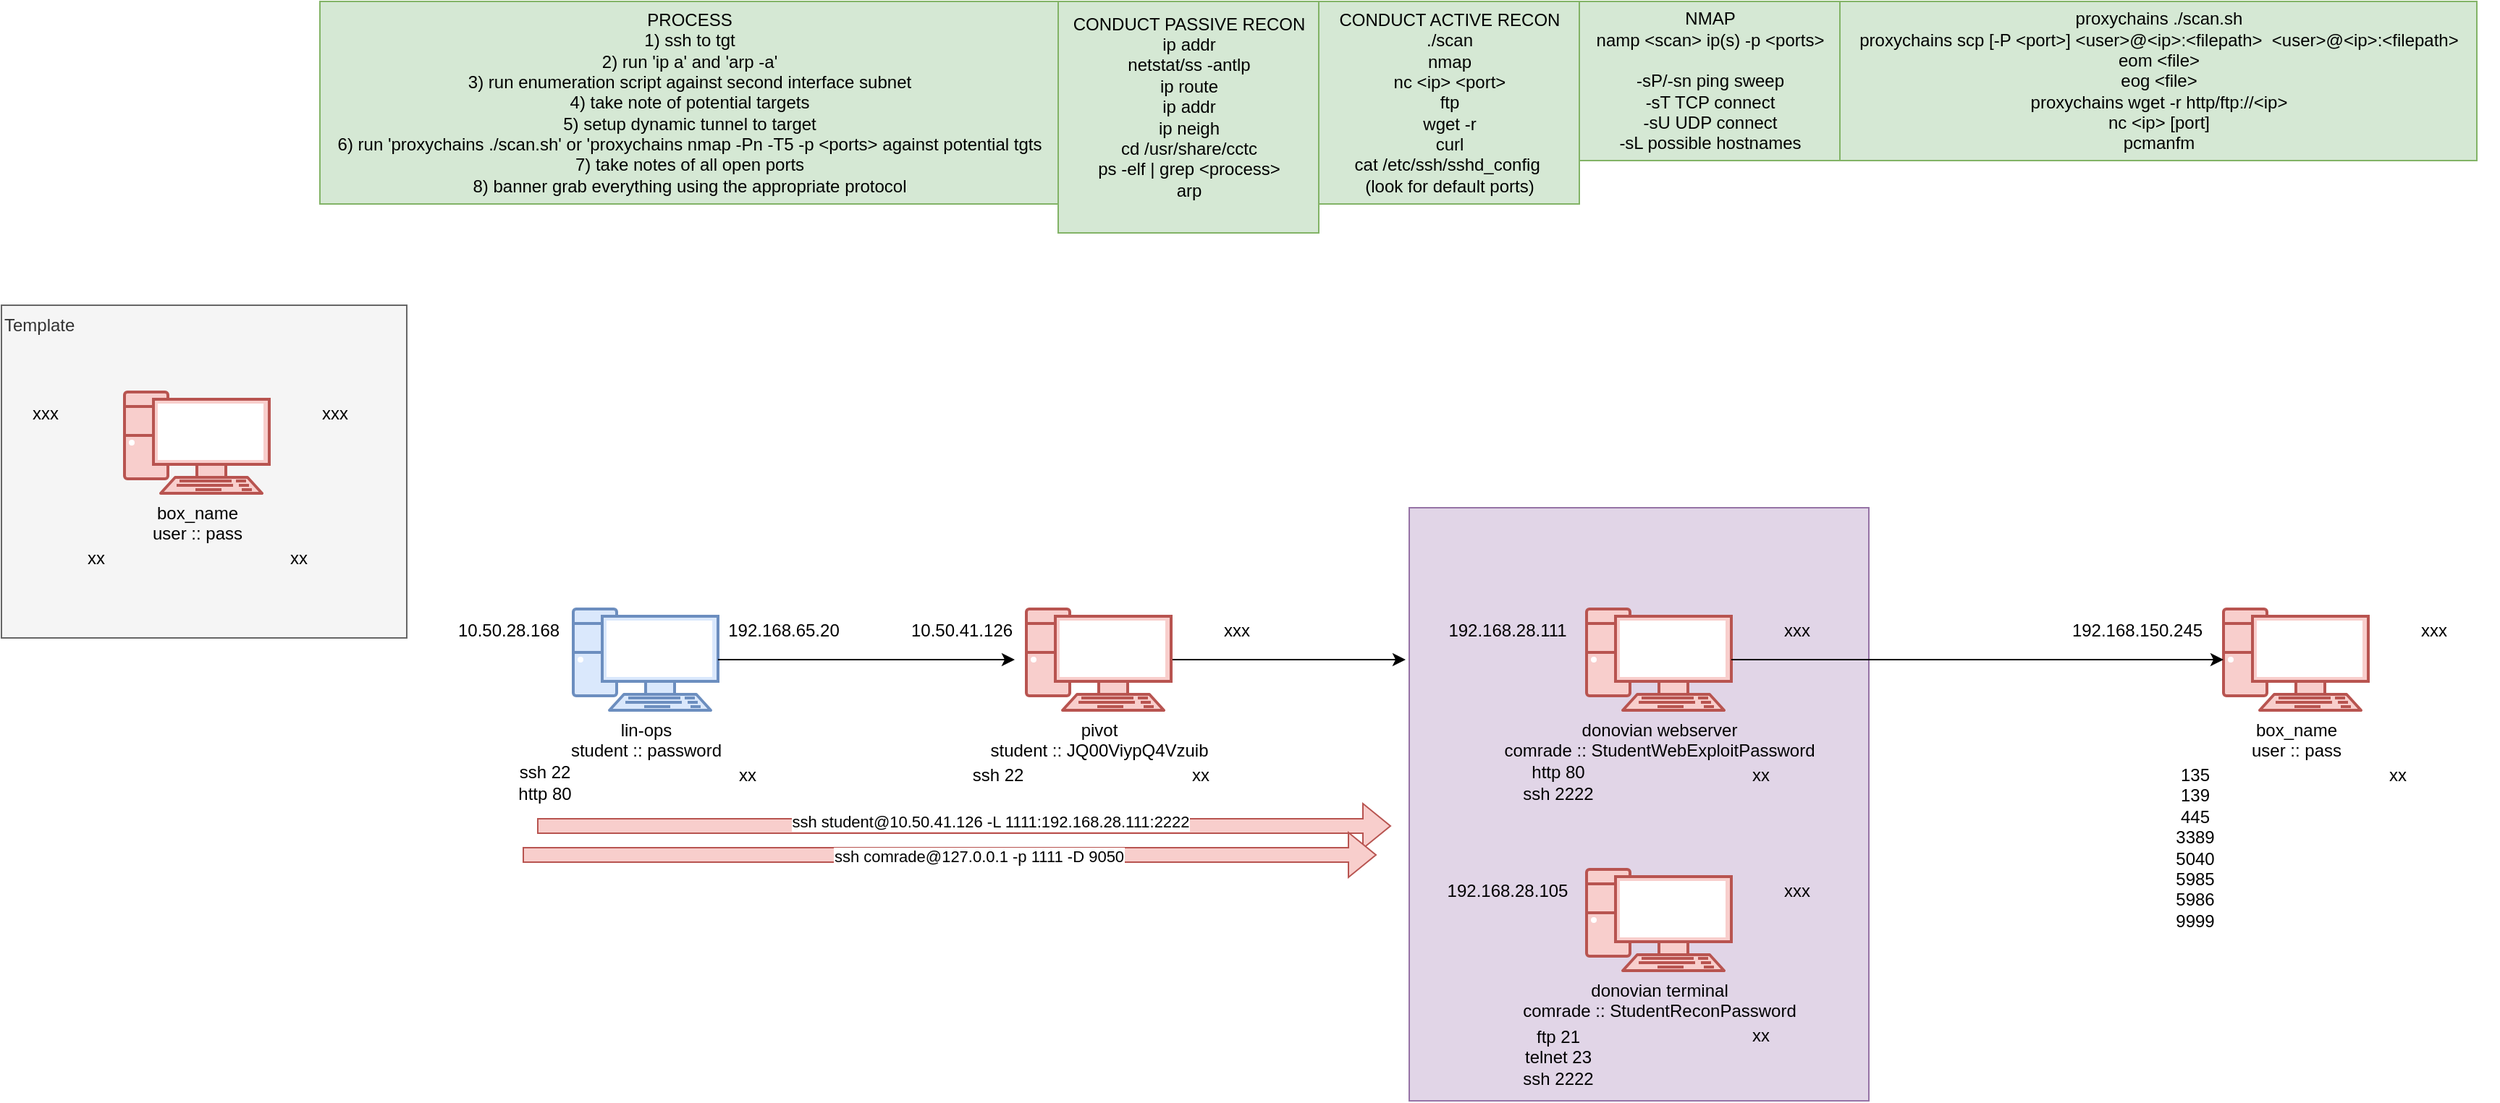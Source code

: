 <mxfile version="24.6.4" type="github">
  <diagram name="Page-1" id="VAzoH1neroOfFK-yLbb0">
    <mxGraphModel dx="2284" dy="1920" grid="1" gridSize="10" guides="1" tooltips="1" connect="1" arrows="1" fold="1" page="1" pageScale="1" pageWidth="850" pageHeight="1100" math="0" shadow="0">
      <root>
        <mxCell id="0" />
        <mxCell id="1" parent="0" />
        <mxCell id="eyd0NGNvjN7dqUFxBNF8-30" value="" style="whiteSpace=wrap;html=1;fillColor=#e1d5e7;strokeColor=#9673a6;" vertex="1" parent="1">
          <mxGeometry x="612.5" y="140" width="317.5" height="410" as="geometry" />
        </mxCell>
        <mxCell id="xVPMfvStoHBgOn6tB0-w-1" value="Template" style="whiteSpace=wrap;html=1;verticalAlign=top;align=left;fillColor=#f5f5f5;fontColor=#333333;strokeColor=#666666;" parent="1" vertex="1">
          <mxGeometry x="-360" width="280" height="230" as="geometry" />
        </mxCell>
        <mxCell id="sldUWmz9j1VIk2YLgOAo-1" value="" style="group" parent="1" vertex="1" connectable="0">
          <mxGeometry x="-310" y="40" width="225" height="150" as="geometry" />
        </mxCell>
        <mxCell id="sldUWmz9j1VIk2YLgOAo-2" value="" style="group" parent="sldUWmz9j1VIk2YLgOAo-1" vertex="1" connectable="0">
          <mxGeometry y="20" width="225" height="130" as="geometry" />
        </mxCell>
        <mxCell id="sldUWmz9j1VIk2YLgOAo-3" value="box_name&lt;div&gt;user :: pass&lt;/div&gt;" style="verticalAlign=top;verticalLabelPosition=bottom;labelPosition=center;align=center;html=1;outlineConnect=0;fillColor=#f8cecc;strokeColor=#b85450;gradientDirection=north;strokeWidth=2;shape=mxgraph.networks.pc;" parent="sldUWmz9j1VIk2YLgOAo-2" vertex="1">
          <mxGeometry x="35" width="100" height="70" as="geometry" />
        </mxCell>
        <mxCell id="sldUWmz9j1VIk2YLgOAo-4" value="xx" style="text;html=1;align=center;verticalAlign=middle;resizable=0;points=[];autosize=1;strokeColor=none;fillColor=none;" parent="sldUWmz9j1VIk2YLgOAo-2" vertex="1">
          <mxGeometry x="-5" y="100" width="40" height="30" as="geometry" />
        </mxCell>
        <mxCell id="sldUWmz9j1VIk2YLgOAo-5" value="xxx" style="text;html=1;align=center;verticalAlign=middle;resizable=0;points=[];autosize=1;strokeColor=none;fillColor=none;" parent="sldUWmz9j1VIk2YLgOAo-2" vertex="1">
          <mxGeometry x="160" width="40" height="30" as="geometry" />
        </mxCell>
        <mxCell id="sldUWmz9j1VIk2YLgOAo-20" value="xx" style="text;html=1;align=center;verticalAlign=middle;resizable=0;points=[];autosize=1;strokeColor=none;fillColor=none;" parent="sldUWmz9j1VIk2YLgOAo-2" vertex="1">
          <mxGeometry x="135" y="100" width="40" height="30" as="geometry" />
        </mxCell>
        <mxCell id="sldUWmz9j1VIk2YLgOAo-21" value="" style="group" parent="1" vertex="1" connectable="0">
          <mxGeometry y="190" width="230" height="155" as="geometry" />
        </mxCell>
        <mxCell id="sldUWmz9j1VIk2YLgOAo-22" value="" style="group" parent="sldUWmz9j1VIk2YLgOAo-21" vertex="1" connectable="0">
          <mxGeometry y="20" width="230" height="135" as="geometry" />
        </mxCell>
        <mxCell id="sldUWmz9j1VIk2YLgOAo-23" value="lin-ops&lt;div&gt;student :: password&lt;/div&gt;" style="verticalAlign=top;verticalLabelPosition=bottom;labelPosition=center;align=center;html=1;outlineConnect=0;fillColor=#dae8fc;strokeColor=#6c8ebf;gradientDirection=north;strokeWidth=2;shape=mxgraph.networks.pc;" parent="sldUWmz9j1VIk2YLgOAo-22" vertex="1">
          <mxGeometry x="35" width="100" height="70" as="geometry" />
        </mxCell>
        <mxCell id="sldUWmz9j1VIk2YLgOAo-24" value="ssh 22&lt;div&gt;http 80&lt;/div&gt;" style="text;html=1;align=center;verticalAlign=middle;resizable=0;points=[];autosize=1;strokeColor=none;fillColor=none;" parent="sldUWmz9j1VIk2YLgOAo-22" vertex="1">
          <mxGeometry x="-15" y="100" width="60" height="40" as="geometry" />
        </mxCell>
        <mxCell id="sldUWmz9j1VIk2YLgOAo-25" value="192.168.65.20" style="text;html=1;align=center;verticalAlign=middle;resizable=0;points=[];autosize=1;strokeColor=none;fillColor=none;" parent="sldUWmz9j1VIk2YLgOAo-22" vertex="1">
          <mxGeometry x="130" width="100" height="30" as="geometry" />
        </mxCell>
        <mxCell id="sldUWmz9j1VIk2YLgOAo-26" value="10.50.28.168" style="text;html=1;align=center;verticalAlign=middle;resizable=0;points=[];autosize=1;strokeColor=none;fillColor=none;" parent="sldUWmz9j1VIk2YLgOAo-22" vertex="1">
          <mxGeometry x="-55" width="90" height="30" as="geometry" />
        </mxCell>
        <mxCell id="sldUWmz9j1VIk2YLgOAo-27" value="xx" style="text;html=1;align=center;verticalAlign=middle;resizable=0;points=[];autosize=1;strokeColor=none;fillColor=none;" parent="sldUWmz9j1VIk2YLgOAo-22" vertex="1">
          <mxGeometry x="135" y="100" width="40" height="30" as="geometry" />
        </mxCell>
        <mxCell id="sldUWmz9j1VIk2YLgOAo-28" value="" style="group" parent="1" vertex="1" connectable="0">
          <mxGeometry x="313" y="190" width="225" height="150" as="geometry" />
        </mxCell>
        <mxCell id="sldUWmz9j1VIk2YLgOAo-29" value="" style="group" parent="sldUWmz9j1VIk2YLgOAo-28" vertex="1" connectable="0">
          <mxGeometry y="20" width="225" height="130" as="geometry" />
        </mxCell>
        <mxCell id="eyd0NGNvjN7dqUFxBNF8-34" style="edgeStyle=orthogonalEdgeStyle;rounded=0;orthogonalLoop=1;jettySize=auto;html=1;exitX=1;exitY=0.5;exitDx=0;exitDy=0;exitPerimeter=0;" edge="1" parent="sldUWmz9j1VIk2YLgOAo-29" source="sldUWmz9j1VIk2YLgOAo-30">
          <mxGeometry relative="1" as="geometry">
            <mxPoint x="297" y="35" as="targetPoint" />
          </mxGeometry>
        </mxCell>
        <mxCell id="sldUWmz9j1VIk2YLgOAo-30" value="&lt;div&gt;pivot&lt;/div&gt;&lt;div&gt;student :: JQ00ViypQ4Vzuib&lt;/div&gt;" style="verticalAlign=top;verticalLabelPosition=bottom;labelPosition=center;align=center;html=1;outlineConnect=0;fillColor=#f8cecc;strokeColor=#b85450;gradientDirection=north;strokeWidth=2;shape=mxgraph.networks.pc;" parent="sldUWmz9j1VIk2YLgOAo-29" vertex="1">
          <mxGeometry x="35" width="100" height="70" as="geometry" />
        </mxCell>
        <mxCell id="sldUWmz9j1VIk2YLgOAo-31" value="ssh 22" style="text;html=1;align=center;verticalAlign=middle;resizable=0;points=[];autosize=1;strokeColor=none;fillColor=none;" parent="sldUWmz9j1VIk2YLgOAo-29" vertex="1">
          <mxGeometry x="-15" y="100" width="60" height="30" as="geometry" />
        </mxCell>
        <mxCell id="sldUWmz9j1VIk2YLgOAo-32" value="xxx" style="text;html=1;align=center;verticalAlign=middle;resizable=0;points=[];autosize=1;strokeColor=none;fillColor=none;" parent="sldUWmz9j1VIk2YLgOAo-29" vertex="1">
          <mxGeometry x="160" width="40" height="30" as="geometry" />
        </mxCell>
        <mxCell id="sldUWmz9j1VIk2YLgOAo-33" value="10.50.41.126" style="text;html=1;align=center;verticalAlign=middle;resizable=0;points=[];autosize=1;strokeColor=none;fillColor=none;" parent="sldUWmz9j1VIk2YLgOAo-29" vertex="1">
          <mxGeometry x="-55" width="90" height="30" as="geometry" />
        </mxCell>
        <mxCell id="sldUWmz9j1VIk2YLgOAo-34" value="xx" style="text;html=1;align=center;verticalAlign=middle;resizable=0;points=[];autosize=1;strokeColor=none;fillColor=none;" parent="sldUWmz9j1VIk2YLgOAo-29" vertex="1">
          <mxGeometry x="135" y="100" width="40" height="30" as="geometry" />
        </mxCell>
        <mxCell id="sldUWmz9j1VIk2YLgOAo-37" style="edgeStyle=orthogonalEdgeStyle;rounded=0;orthogonalLoop=1;jettySize=auto;html=1;exitX=1;exitY=0.5;exitDx=0;exitDy=0;exitPerimeter=0;" parent="1" source="sldUWmz9j1VIk2YLgOAo-23" edge="1">
          <mxGeometry relative="1" as="geometry">
            <mxPoint x="340" y="245" as="targetPoint" />
          </mxGeometry>
        </mxCell>
        <mxCell id="scS4vU-XQMT1hmCbZy8Z-1" value="CONDUCT PASSIVE RECON&lt;div&gt;ip addr&lt;/div&gt;&lt;div&gt;netstat/ss -antlp&lt;/div&gt;&lt;div&gt;ip route&lt;/div&gt;&lt;div&gt;ip addr&lt;/div&gt;&lt;div&gt;ip neigh&lt;/div&gt;&lt;div&gt;cd /usr/share/cctc&lt;/div&gt;&lt;div&gt;ps -elf | grep &amp;lt;process&amp;gt;&lt;/div&gt;&lt;div&gt;arp&lt;/div&gt;&lt;div&gt;&lt;br&gt;&lt;/div&gt;" style="text;html=1;align=center;verticalAlign=middle;resizable=0;points=[];autosize=1;strokeColor=#82b366;fillColor=#d5e8d4;" parent="1" vertex="1">
          <mxGeometry x="370" y="-210" width="180" height="160" as="geometry" />
        </mxCell>
        <mxCell id="scS4vU-XQMT1hmCbZy8Z-2" value="&lt;div&gt;CONDUCT ACTIVE RECON&lt;/div&gt;&lt;div&gt;./scan&lt;/div&gt;&lt;div&gt;nmap&lt;/div&gt;&lt;div&gt;nc &amp;lt;ip&amp;gt; &amp;lt;port&amp;gt;&lt;/div&gt;&lt;div&gt;ftp&lt;/div&gt;&lt;div&gt;wget -r&lt;/div&gt;&lt;div&gt;curl&lt;/div&gt;&lt;div&gt;cat /etc/ssh/sshd_config&amp;nbsp;&lt;/div&gt;&lt;div&gt;(look for default ports)&lt;/div&gt;" style="text;html=1;align=center;verticalAlign=middle;resizable=0;points=[];autosize=1;strokeColor=#82b366;fillColor=#d5e8d4;" parent="1" vertex="1">
          <mxGeometry x="550" y="-210" width="180" height="140" as="geometry" />
        </mxCell>
        <mxCell id="scS4vU-XQMT1hmCbZy8Z-3" value="proxychains ./scan.sh&lt;div&gt;proxychains scp [-P &amp;lt;port&amp;gt;] &amp;lt;user&amp;gt;@&amp;lt;ip&amp;gt;:&amp;lt;filepath&amp;gt;&amp;nbsp; &amp;lt;user&amp;gt;@&amp;lt;ip&amp;gt;:&amp;lt;filepath&amp;gt;&lt;/div&gt;&lt;div&gt;eom &amp;lt;file&amp;gt;&lt;/div&gt;&lt;div&gt;eog &amp;lt;file&amp;gt;&lt;/div&gt;&lt;div&gt;proxychains wget -r http/ftp://&amp;lt;ip&amp;gt;&lt;/div&gt;&lt;div&gt;nc &amp;lt;ip&amp;gt; [port]&lt;/div&gt;&lt;div&gt;pcmanfm&lt;/div&gt;" style="text;html=1;align=center;verticalAlign=middle;resizable=0;points=[];autosize=1;strokeColor=#82b366;fillColor=#d5e8d4;" parent="1" vertex="1">
          <mxGeometry x="910" y="-210" width="440" height="110" as="geometry" />
        </mxCell>
        <mxCell id="scS4vU-XQMT1hmCbZy8Z-4" value="&lt;div&gt;NMAP&lt;/div&gt;&lt;div&gt;namp &amp;lt;scan&amp;gt; ip(s) -p &amp;lt;ports&amp;gt;&lt;/div&gt;&lt;div&gt;&lt;br&gt;&lt;/div&gt;&lt;div&gt;&lt;span style=&quot;background-color: initial;&quot;&gt;-sP/-sn ping sweep&lt;/span&gt;&lt;br&gt;&lt;/div&gt;&lt;div&gt;-sT TCP connect&lt;/div&gt;&lt;div&gt;-sU UDP connect&lt;/div&gt;&lt;div&gt;-sL possible hostnames&lt;br&gt;&lt;/div&gt;" style="text;html=1;align=center;verticalAlign=middle;resizable=0;points=[];autosize=1;strokeColor=#82b366;fillColor=#d5e8d4;" parent="1" vertex="1">
          <mxGeometry x="730" y="-210" width="180" height="110" as="geometry" />
        </mxCell>
        <mxCell id="scS4vU-XQMT1hmCbZy8Z-5" value="&lt;div&gt;PROCESS&lt;/div&gt;&lt;div&gt;1) ssh to tgt&lt;/div&gt;&lt;div&gt;2) run &#39;ip a&#39; and &#39;arp -a&#39;&lt;/div&gt;&lt;div&gt;3) run enumeration script against second interface subnet&lt;/div&gt;&lt;div&gt;4) take note of potential targets&lt;/div&gt;&lt;div&gt;5) setup dynamic tunnel to target&lt;/div&gt;&lt;div&gt;6) run &#39;proxychains ./scan.sh&#39; or &#39;proxychains nmap -Pn -T5 -p &amp;lt;ports&amp;gt; against potential tgts&lt;/div&gt;&lt;div&gt;7) take notes of all open ports&lt;/div&gt;&lt;div&gt;8) banner grab everything using the appropriate protocol&lt;/div&gt;" style="text;html=1;align=center;verticalAlign=middle;resizable=0;points=[];autosize=1;strokeColor=#82b366;fillColor=#d5e8d4;" parent="1" vertex="1">
          <mxGeometry x="-140" y="-210" width="510" height="140" as="geometry" />
        </mxCell>
        <mxCell id="sldUWmz9j1VIk2YLgOAo-6" value="xxx" style="text;html=1;align=center;verticalAlign=middle;resizable=0;points=[];autosize=1;strokeColor=none;fillColor=none;" parent="1" vertex="1">
          <mxGeometry x="-350" y="60" width="40" height="30" as="geometry" />
        </mxCell>
        <mxCell id="eyd0NGNvjN7dqUFxBNF8-31" value="" style="group" vertex="1" connectable="0" parent="1">
          <mxGeometry x="1060" y="190" width="305" height="230" as="geometry" />
        </mxCell>
        <mxCell id="eyd0NGNvjN7dqUFxBNF8-22" value="" style="group" vertex="1" connectable="0" parent="eyd0NGNvjN7dqUFxBNF8-31">
          <mxGeometry x="80" width="225" height="230" as="geometry" />
        </mxCell>
        <mxCell id="eyd0NGNvjN7dqUFxBNF8-23" value="" style="group" vertex="1" connectable="0" parent="eyd0NGNvjN7dqUFxBNF8-22">
          <mxGeometry y="20" width="225" height="210" as="geometry" />
        </mxCell>
        <mxCell id="eyd0NGNvjN7dqUFxBNF8-24" value="box_name&lt;div&gt;user :: pass&lt;/div&gt;" style="verticalAlign=top;verticalLabelPosition=bottom;labelPosition=center;align=center;html=1;outlineConnect=0;fillColor=#f8cecc;strokeColor=#b85450;gradientDirection=north;strokeWidth=2;shape=mxgraph.networks.pc;" vertex="1" parent="eyd0NGNvjN7dqUFxBNF8-23">
          <mxGeometry x="35" width="100" height="70" as="geometry" />
        </mxCell>
        <mxCell id="eyd0NGNvjN7dqUFxBNF8-25" value="135&lt;div&gt;139&lt;/div&gt;&lt;div&gt;445&lt;/div&gt;&lt;div&gt;3389&lt;/div&gt;&lt;div&gt;5040&lt;/div&gt;&lt;div&gt;5985&lt;/div&gt;&lt;div&gt;5986&lt;/div&gt;&lt;div&gt;9999&lt;/div&gt;" style="text;html=1;align=center;verticalAlign=middle;resizable=0;points=[];autosize=1;strokeColor=none;fillColor=none;" vertex="1" parent="eyd0NGNvjN7dqUFxBNF8-23">
          <mxGeometry x="-10" y="100" width="50" height="130" as="geometry" />
        </mxCell>
        <mxCell id="eyd0NGNvjN7dqUFxBNF8-26" value="xxx" style="text;html=1;align=center;verticalAlign=middle;resizable=0;points=[];autosize=1;strokeColor=none;fillColor=none;" vertex="1" parent="eyd0NGNvjN7dqUFxBNF8-23">
          <mxGeometry x="160" width="40" height="30" as="geometry" />
        </mxCell>
        <mxCell id="eyd0NGNvjN7dqUFxBNF8-28" value="xx" style="text;html=1;align=center;verticalAlign=middle;resizable=0;points=[];autosize=1;strokeColor=none;fillColor=none;" vertex="1" parent="eyd0NGNvjN7dqUFxBNF8-23">
          <mxGeometry x="135" y="100" width="40" height="30" as="geometry" />
        </mxCell>
        <mxCell id="eyd0NGNvjN7dqUFxBNF8-27" value="192.168.150.245" style="text;html=1;align=center;verticalAlign=middle;resizable=0;points=[];autosize=1;strokeColor=none;fillColor=none;" vertex="1" parent="eyd0NGNvjN7dqUFxBNF8-31">
          <mxGeometry y="20" width="110" height="30" as="geometry" />
        </mxCell>
        <mxCell id="eyd0NGNvjN7dqUFxBNF8-32" value="" style="group" vertex="1" connectable="0" parent="1">
          <mxGeometry x="625" y="370" width="300" height="180" as="geometry" />
        </mxCell>
        <mxCell id="eyd0NGNvjN7dqUFxBNF8-8" value="" style="group" vertex="1" connectable="0" parent="eyd0NGNvjN7dqUFxBNF8-32">
          <mxGeometry x="75" width="225" height="165" as="geometry" />
        </mxCell>
        <mxCell id="eyd0NGNvjN7dqUFxBNF8-9" value="" style="group" vertex="1" connectable="0" parent="eyd0NGNvjN7dqUFxBNF8-8">
          <mxGeometry y="20" width="225" height="145" as="geometry" />
        </mxCell>
        <mxCell id="eyd0NGNvjN7dqUFxBNF8-10" value="&lt;span style=&quot;background-color: initial;&quot;&gt;donovian terminal&lt;/span&gt;&lt;div&gt;comrade :: StudentReconPassword&lt;br&gt;&lt;/div&gt;" style="verticalAlign=top;verticalLabelPosition=bottom;labelPosition=center;align=center;html=1;outlineConnect=0;fillColor=#f8cecc;strokeColor=#b85450;gradientDirection=north;strokeWidth=2;shape=mxgraph.networks.pc;" vertex="1" parent="eyd0NGNvjN7dqUFxBNF8-9">
          <mxGeometry x="35" width="100" height="70" as="geometry" />
        </mxCell>
        <mxCell id="eyd0NGNvjN7dqUFxBNF8-12" value="xxx" style="text;html=1;align=center;verticalAlign=middle;resizable=0;points=[];autosize=1;strokeColor=none;fillColor=none;" vertex="1" parent="eyd0NGNvjN7dqUFxBNF8-9">
          <mxGeometry x="160" width="40" height="30" as="geometry" />
        </mxCell>
        <mxCell id="eyd0NGNvjN7dqUFxBNF8-14" value="xx" style="text;html=1;align=center;verticalAlign=middle;resizable=0;points=[];autosize=1;strokeColor=none;fillColor=none;" vertex="1" parent="eyd0NGNvjN7dqUFxBNF8-9">
          <mxGeometry x="135" y="100" width="40" height="30" as="geometry" />
        </mxCell>
        <mxCell id="eyd0NGNvjN7dqUFxBNF8-13" value="192.168.28.105" style="text;html=1;align=center;verticalAlign=middle;resizable=0;points=[];autosize=1;strokeColor=none;fillColor=none;" vertex="1" parent="eyd0NGNvjN7dqUFxBNF8-32">
          <mxGeometry y="20" width="110" height="30" as="geometry" />
        </mxCell>
        <mxCell id="eyd0NGNvjN7dqUFxBNF8-11" value="ftp 21&lt;div&gt;telnet 23&lt;/div&gt;&lt;div&gt;ssh 2222&lt;/div&gt;" style="text;html=1;align=center;verticalAlign=middle;resizable=0;points=[];autosize=1;strokeColor=none;fillColor=none;" vertex="1" parent="eyd0NGNvjN7dqUFxBNF8-32">
          <mxGeometry x="55" y="120" width="70" height="60" as="geometry" />
        </mxCell>
        <mxCell id="eyd0NGNvjN7dqUFxBNF8-33" value="" style="group" vertex="1" connectable="0" parent="1">
          <mxGeometry x="625" y="190" width="300" height="155" as="geometry" />
        </mxCell>
        <mxCell id="eyd0NGNvjN7dqUFxBNF8-1" value="" style="group" vertex="1" connectable="0" parent="eyd0NGNvjN7dqUFxBNF8-33">
          <mxGeometry x="75" width="225" height="155" as="geometry" />
        </mxCell>
        <mxCell id="eyd0NGNvjN7dqUFxBNF8-2" value="" style="group" vertex="1" connectable="0" parent="eyd0NGNvjN7dqUFxBNF8-1">
          <mxGeometry y="20" width="225" height="135" as="geometry" />
        </mxCell>
        <mxCell id="eyd0NGNvjN7dqUFxBNF8-3" value="donovian webserver&lt;div&gt;comrade :: StudentWebExploitPassword&lt;/div&gt;" style="verticalAlign=top;verticalLabelPosition=bottom;labelPosition=center;align=center;html=1;outlineConnect=0;fillColor=#f8cecc;strokeColor=#b85450;gradientDirection=north;strokeWidth=2;shape=mxgraph.networks.pc;" vertex="1" parent="eyd0NGNvjN7dqUFxBNF8-2">
          <mxGeometry x="35" width="100" height="70" as="geometry" />
        </mxCell>
        <mxCell id="eyd0NGNvjN7dqUFxBNF8-5" value="xxx" style="text;html=1;align=center;verticalAlign=middle;resizable=0;points=[];autosize=1;strokeColor=none;fillColor=none;" vertex="1" parent="eyd0NGNvjN7dqUFxBNF8-2">
          <mxGeometry x="160" width="40" height="30" as="geometry" />
        </mxCell>
        <mxCell id="eyd0NGNvjN7dqUFxBNF8-7" value="xx" style="text;html=1;align=center;verticalAlign=middle;resizable=0;points=[];autosize=1;strokeColor=none;fillColor=none;" vertex="1" parent="eyd0NGNvjN7dqUFxBNF8-2">
          <mxGeometry x="135" y="100" width="40" height="30" as="geometry" />
        </mxCell>
        <mxCell id="eyd0NGNvjN7dqUFxBNF8-6" value="192.168.28.111" style="text;html=1;align=center;verticalAlign=middle;resizable=0;points=[];autosize=1;strokeColor=none;fillColor=none;" vertex="1" parent="eyd0NGNvjN7dqUFxBNF8-33">
          <mxGeometry y="20" width="110" height="30" as="geometry" />
        </mxCell>
        <mxCell id="eyd0NGNvjN7dqUFxBNF8-4" value="http 80&lt;div&gt;ssh 2222&lt;/div&gt;" style="text;html=1;align=center;verticalAlign=middle;resizable=0;points=[];autosize=1;strokeColor=none;fillColor=none;" vertex="1" parent="1">
          <mxGeometry x="680" y="310" width="70" height="40" as="geometry" />
        </mxCell>
        <mxCell id="eyd0NGNvjN7dqUFxBNF8-35" value="" style="shape=flexArrow;endArrow=classic;html=1;rounded=0;fillColor=#f8cecc;strokeColor=#b85450;" edge="1" parent="1">
          <mxGeometry width="50" height="50" relative="1" as="geometry">
            <mxPoint x="10" y="360" as="sourcePoint" />
            <mxPoint x="600" y="360" as="targetPoint" />
          </mxGeometry>
        </mxCell>
        <mxCell id="eyd0NGNvjN7dqUFxBNF8-36" value="&lt;div&gt;ssh student@10.50.41.126 -L 1111:192.168.28.111:2222&lt;/div&gt;" style="edgeLabel;html=1;align=center;verticalAlign=middle;resizable=0;points=[];" vertex="1" connectable="0" parent="eyd0NGNvjN7dqUFxBNF8-35">
          <mxGeometry x="0.061" y="3" relative="1" as="geometry">
            <mxPoint as="offset" />
          </mxGeometry>
        </mxCell>
        <mxCell id="eyd0NGNvjN7dqUFxBNF8-37" value="" style="shape=flexArrow;endArrow=classic;html=1;rounded=0;fillColor=#f8cecc;strokeColor=#b85450;" edge="1" parent="1">
          <mxGeometry width="50" height="50" relative="1" as="geometry">
            <mxPoint y="380" as="sourcePoint" />
            <mxPoint x="590" y="380" as="targetPoint" />
          </mxGeometry>
        </mxCell>
        <mxCell id="eyd0NGNvjN7dqUFxBNF8-39" value="ssh comrade@127.0.0.1 -p 1111 -D 9050" style="edgeLabel;html=1;align=center;verticalAlign=middle;resizable=0;points=[];" vertex="1" connectable="0" parent="eyd0NGNvjN7dqUFxBNF8-37">
          <mxGeometry x="0.068" y="-1" relative="1" as="geometry">
            <mxPoint as="offset" />
          </mxGeometry>
        </mxCell>
        <mxCell id="eyd0NGNvjN7dqUFxBNF8-40" style="edgeStyle=orthogonalEdgeStyle;rounded=0;orthogonalLoop=1;jettySize=auto;html=1;exitX=1;exitY=0.5;exitDx=0;exitDy=0;exitPerimeter=0;entryX=0;entryY=0.5;entryDx=0;entryDy=0;entryPerimeter=0;" edge="1" parent="1" source="eyd0NGNvjN7dqUFxBNF8-3" target="eyd0NGNvjN7dqUFxBNF8-24">
          <mxGeometry relative="1" as="geometry">
            <mxPoint x="1020" y="245" as="targetPoint" />
          </mxGeometry>
        </mxCell>
      </root>
    </mxGraphModel>
  </diagram>
</mxfile>
